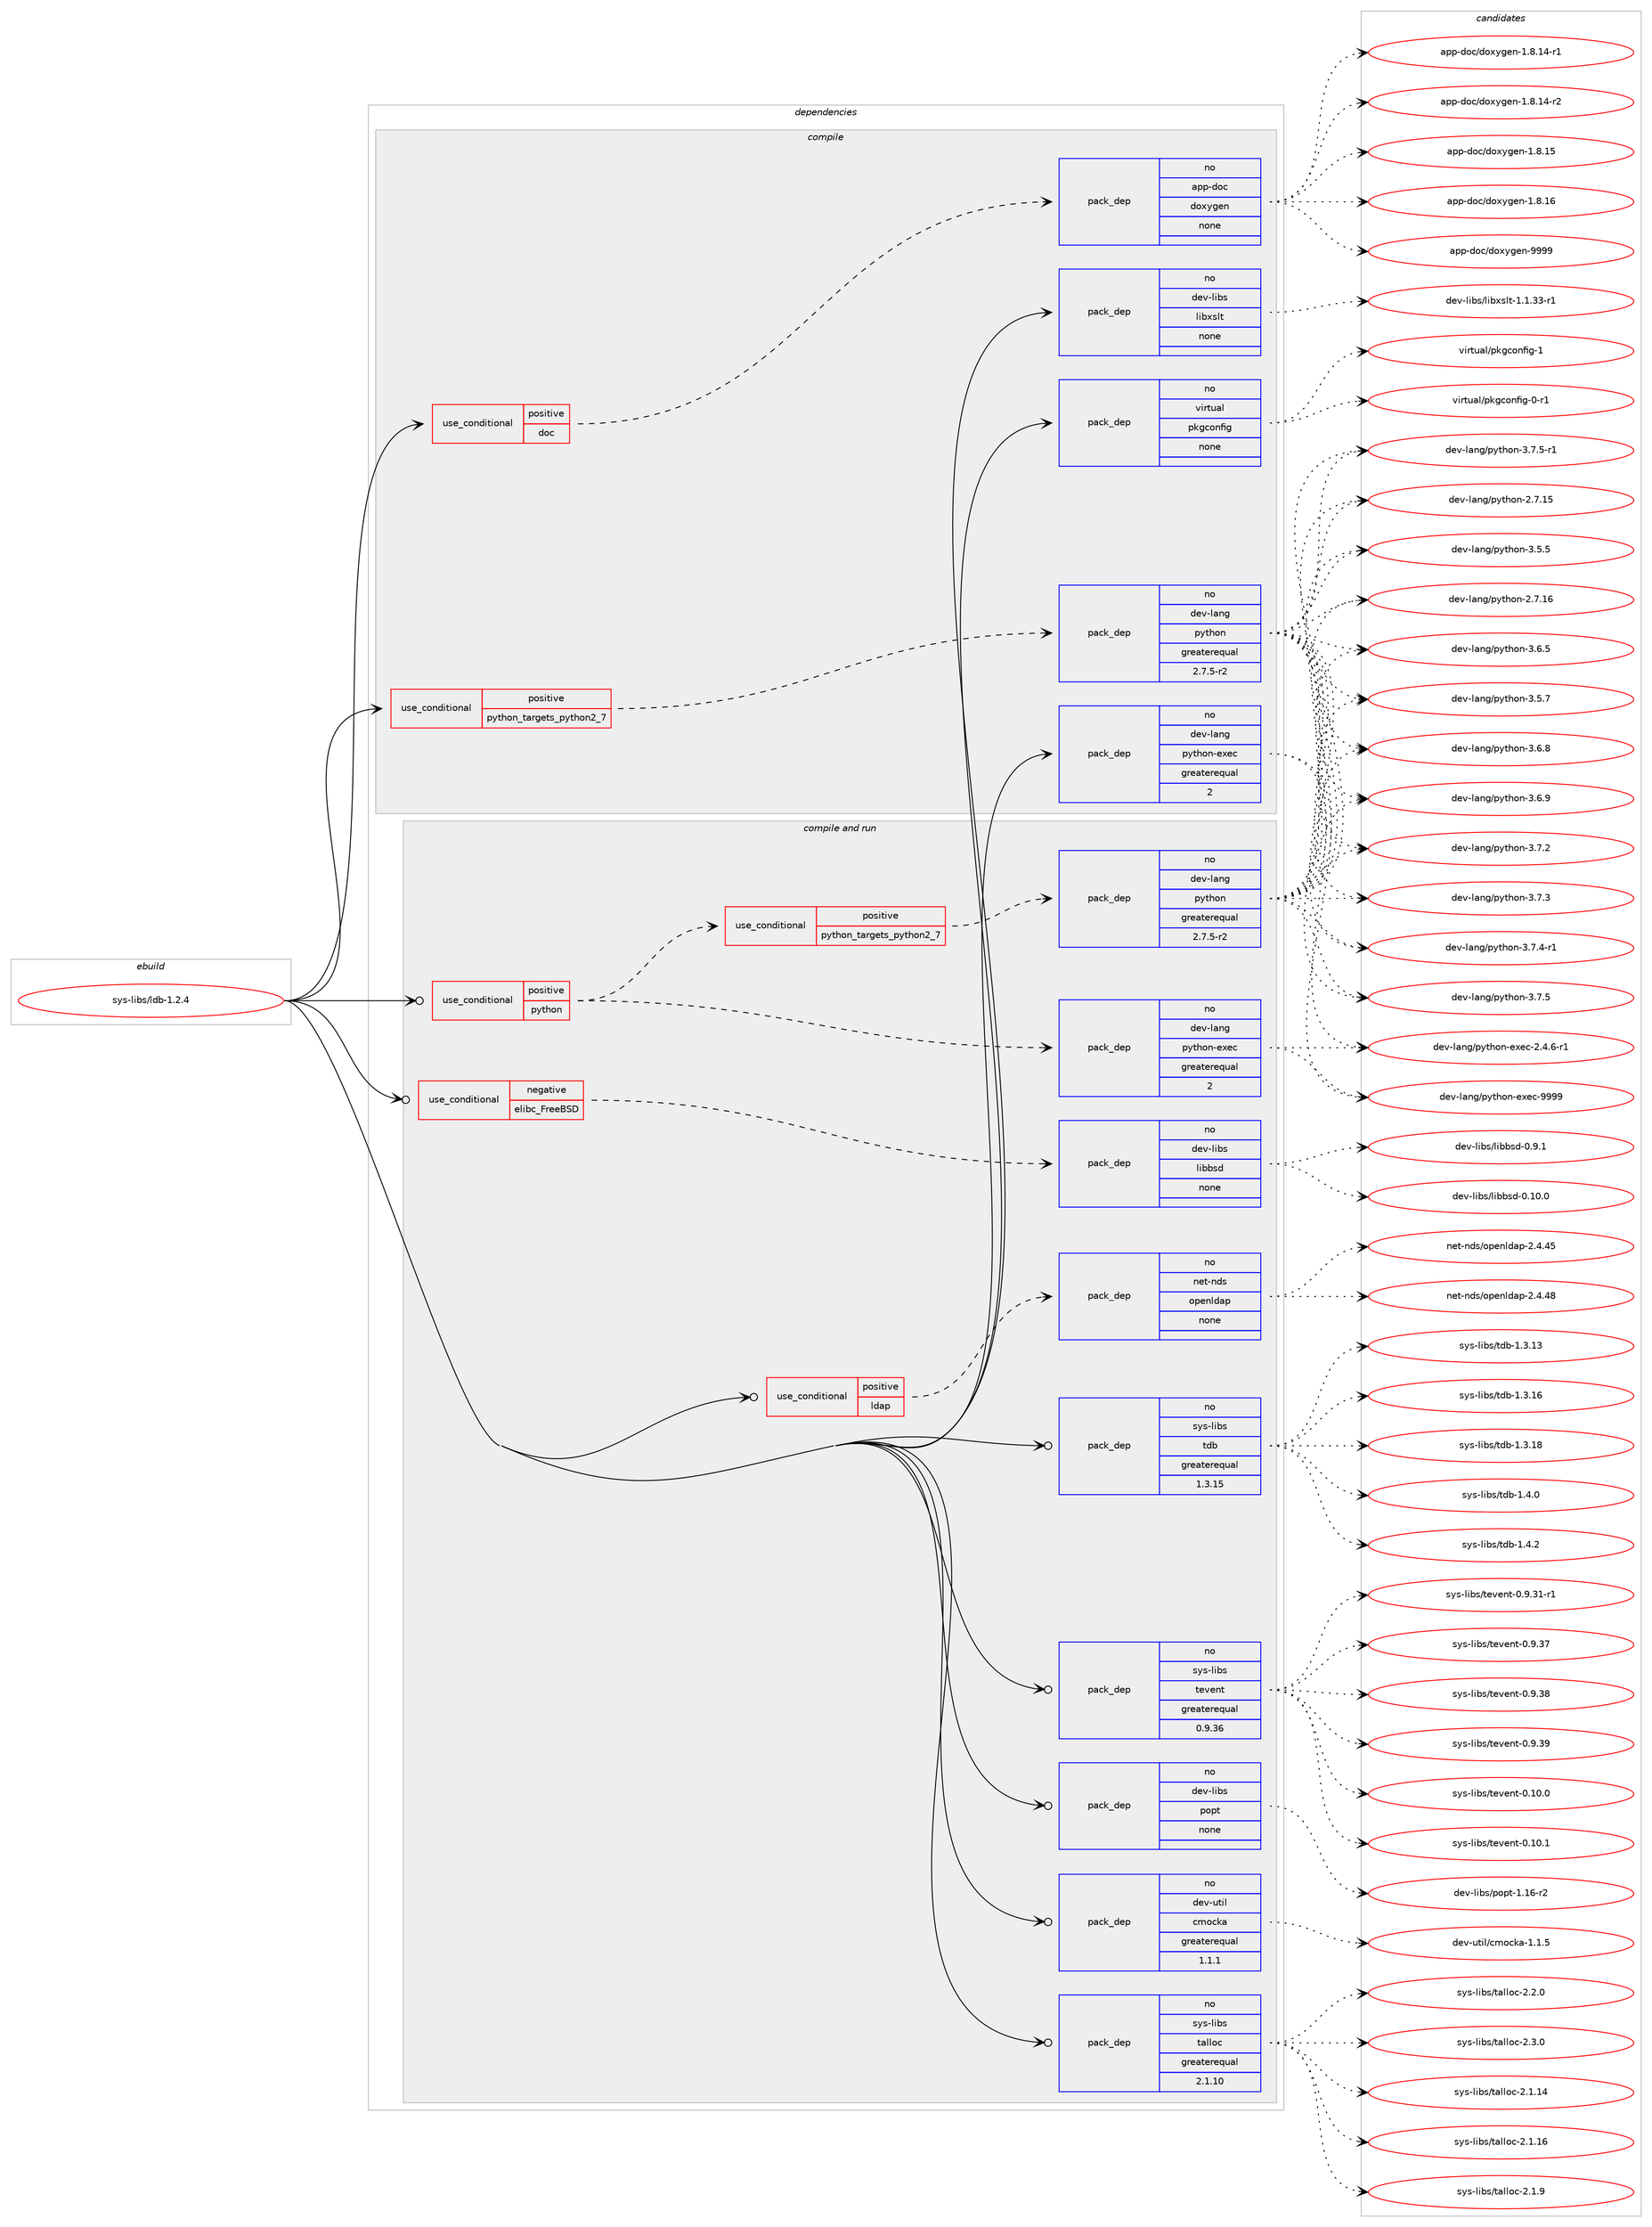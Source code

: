 digraph prolog {

# *************
# Graph options
# *************

newrank=true;
concentrate=true;
compound=true;
graph [rankdir=LR,fontname=Helvetica,fontsize=10,ranksep=1.5];#, ranksep=2.5, nodesep=0.2];
edge  [arrowhead=vee];
node  [fontname=Helvetica,fontsize=10];

# **********
# The ebuild
# **********

subgraph cluster_leftcol {
color=gray;
rank=same;
label=<<i>ebuild</i>>;
id [label="sys-libs/ldb-1.2.4", color=red, width=4, href="../sys-libs/ldb-1.2.4.svg"];
}

# ****************
# The dependencies
# ****************

subgraph cluster_midcol {
color=gray;
label=<<i>dependencies</i>>;
subgraph cluster_compile {
fillcolor="#eeeeee";
style=filled;
label=<<i>compile</i>>;
subgraph cond215516 {
dependency897166 [label=<<TABLE BORDER="0" CELLBORDER="1" CELLSPACING="0" CELLPADDING="4"><TR><TD ROWSPAN="3" CELLPADDING="10">use_conditional</TD></TR><TR><TD>positive</TD></TR><TR><TD>doc</TD></TR></TABLE>>, shape=none, color=red];
subgraph pack665898 {
dependency897167 [label=<<TABLE BORDER="0" CELLBORDER="1" CELLSPACING="0" CELLPADDING="4" WIDTH="220"><TR><TD ROWSPAN="6" CELLPADDING="30">pack_dep</TD></TR><TR><TD WIDTH="110">no</TD></TR><TR><TD>app-doc</TD></TR><TR><TD>doxygen</TD></TR><TR><TD>none</TD></TR><TR><TD></TD></TR></TABLE>>, shape=none, color=blue];
}
dependency897166:e -> dependency897167:w [weight=20,style="dashed",arrowhead="vee"];
}
id:e -> dependency897166:w [weight=20,style="solid",arrowhead="vee"];
subgraph cond215517 {
dependency897168 [label=<<TABLE BORDER="0" CELLBORDER="1" CELLSPACING="0" CELLPADDING="4"><TR><TD ROWSPAN="3" CELLPADDING="10">use_conditional</TD></TR><TR><TD>positive</TD></TR><TR><TD>python_targets_python2_7</TD></TR></TABLE>>, shape=none, color=red];
subgraph pack665899 {
dependency897169 [label=<<TABLE BORDER="0" CELLBORDER="1" CELLSPACING="0" CELLPADDING="4" WIDTH="220"><TR><TD ROWSPAN="6" CELLPADDING="30">pack_dep</TD></TR><TR><TD WIDTH="110">no</TD></TR><TR><TD>dev-lang</TD></TR><TR><TD>python</TD></TR><TR><TD>greaterequal</TD></TR><TR><TD>2.7.5-r2</TD></TR></TABLE>>, shape=none, color=blue];
}
dependency897168:e -> dependency897169:w [weight=20,style="dashed",arrowhead="vee"];
}
id:e -> dependency897168:w [weight=20,style="solid",arrowhead="vee"];
subgraph pack665900 {
dependency897170 [label=<<TABLE BORDER="0" CELLBORDER="1" CELLSPACING="0" CELLPADDING="4" WIDTH="220"><TR><TD ROWSPAN="6" CELLPADDING="30">pack_dep</TD></TR><TR><TD WIDTH="110">no</TD></TR><TR><TD>dev-lang</TD></TR><TR><TD>python-exec</TD></TR><TR><TD>greaterequal</TD></TR><TR><TD>2</TD></TR></TABLE>>, shape=none, color=blue];
}
id:e -> dependency897170:w [weight=20,style="solid",arrowhead="vee"];
subgraph pack665901 {
dependency897171 [label=<<TABLE BORDER="0" CELLBORDER="1" CELLSPACING="0" CELLPADDING="4" WIDTH="220"><TR><TD ROWSPAN="6" CELLPADDING="30">pack_dep</TD></TR><TR><TD WIDTH="110">no</TD></TR><TR><TD>dev-libs</TD></TR><TR><TD>libxslt</TD></TR><TR><TD>none</TD></TR><TR><TD></TD></TR></TABLE>>, shape=none, color=blue];
}
id:e -> dependency897171:w [weight=20,style="solid",arrowhead="vee"];
subgraph pack665902 {
dependency897172 [label=<<TABLE BORDER="0" CELLBORDER="1" CELLSPACING="0" CELLPADDING="4" WIDTH="220"><TR><TD ROWSPAN="6" CELLPADDING="30">pack_dep</TD></TR><TR><TD WIDTH="110">no</TD></TR><TR><TD>virtual</TD></TR><TR><TD>pkgconfig</TD></TR><TR><TD>none</TD></TR><TR><TD></TD></TR></TABLE>>, shape=none, color=blue];
}
id:e -> dependency897172:w [weight=20,style="solid",arrowhead="vee"];
}
subgraph cluster_compileandrun {
fillcolor="#eeeeee";
style=filled;
label=<<i>compile and run</i>>;
subgraph cond215518 {
dependency897173 [label=<<TABLE BORDER="0" CELLBORDER="1" CELLSPACING="0" CELLPADDING="4"><TR><TD ROWSPAN="3" CELLPADDING="10">use_conditional</TD></TR><TR><TD>negative</TD></TR><TR><TD>elibc_FreeBSD</TD></TR></TABLE>>, shape=none, color=red];
subgraph pack665903 {
dependency897174 [label=<<TABLE BORDER="0" CELLBORDER="1" CELLSPACING="0" CELLPADDING="4" WIDTH="220"><TR><TD ROWSPAN="6" CELLPADDING="30">pack_dep</TD></TR><TR><TD WIDTH="110">no</TD></TR><TR><TD>dev-libs</TD></TR><TR><TD>libbsd</TD></TR><TR><TD>none</TD></TR><TR><TD></TD></TR></TABLE>>, shape=none, color=blue];
}
dependency897173:e -> dependency897174:w [weight=20,style="dashed",arrowhead="vee"];
}
id:e -> dependency897173:w [weight=20,style="solid",arrowhead="odotvee"];
subgraph cond215519 {
dependency897175 [label=<<TABLE BORDER="0" CELLBORDER="1" CELLSPACING="0" CELLPADDING="4"><TR><TD ROWSPAN="3" CELLPADDING="10">use_conditional</TD></TR><TR><TD>positive</TD></TR><TR><TD>ldap</TD></TR></TABLE>>, shape=none, color=red];
subgraph pack665904 {
dependency897176 [label=<<TABLE BORDER="0" CELLBORDER="1" CELLSPACING="0" CELLPADDING="4" WIDTH="220"><TR><TD ROWSPAN="6" CELLPADDING="30">pack_dep</TD></TR><TR><TD WIDTH="110">no</TD></TR><TR><TD>net-nds</TD></TR><TR><TD>openldap</TD></TR><TR><TD>none</TD></TR><TR><TD></TD></TR></TABLE>>, shape=none, color=blue];
}
dependency897175:e -> dependency897176:w [weight=20,style="dashed",arrowhead="vee"];
}
id:e -> dependency897175:w [weight=20,style="solid",arrowhead="odotvee"];
subgraph cond215520 {
dependency897177 [label=<<TABLE BORDER="0" CELLBORDER="1" CELLSPACING="0" CELLPADDING="4"><TR><TD ROWSPAN="3" CELLPADDING="10">use_conditional</TD></TR><TR><TD>positive</TD></TR><TR><TD>python</TD></TR></TABLE>>, shape=none, color=red];
subgraph cond215521 {
dependency897178 [label=<<TABLE BORDER="0" CELLBORDER="1" CELLSPACING="0" CELLPADDING="4"><TR><TD ROWSPAN="3" CELLPADDING="10">use_conditional</TD></TR><TR><TD>positive</TD></TR><TR><TD>python_targets_python2_7</TD></TR></TABLE>>, shape=none, color=red];
subgraph pack665905 {
dependency897179 [label=<<TABLE BORDER="0" CELLBORDER="1" CELLSPACING="0" CELLPADDING="4" WIDTH="220"><TR><TD ROWSPAN="6" CELLPADDING="30">pack_dep</TD></TR><TR><TD WIDTH="110">no</TD></TR><TR><TD>dev-lang</TD></TR><TR><TD>python</TD></TR><TR><TD>greaterequal</TD></TR><TR><TD>2.7.5-r2</TD></TR></TABLE>>, shape=none, color=blue];
}
dependency897178:e -> dependency897179:w [weight=20,style="dashed",arrowhead="vee"];
}
dependency897177:e -> dependency897178:w [weight=20,style="dashed",arrowhead="vee"];
subgraph pack665906 {
dependency897180 [label=<<TABLE BORDER="0" CELLBORDER="1" CELLSPACING="0" CELLPADDING="4" WIDTH="220"><TR><TD ROWSPAN="6" CELLPADDING="30">pack_dep</TD></TR><TR><TD WIDTH="110">no</TD></TR><TR><TD>dev-lang</TD></TR><TR><TD>python-exec</TD></TR><TR><TD>greaterequal</TD></TR><TR><TD>2</TD></TR></TABLE>>, shape=none, color=blue];
}
dependency897177:e -> dependency897180:w [weight=20,style="dashed",arrowhead="vee"];
}
id:e -> dependency897177:w [weight=20,style="solid",arrowhead="odotvee"];
subgraph pack665907 {
dependency897181 [label=<<TABLE BORDER="0" CELLBORDER="1" CELLSPACING="0" CELLPADDING="4" WIDTH="220"><TR><TD ROWSPAN="6" CELLPADDING="30">pack_dep</TD></TR><TR><TD WIDTH="110">no</TD></TR><TR><TD>dev-libs</TD></TR><TR><TD>popt</TD></TR><TR><TD>none</TD></TR><TR><TD></TD></TR></TABLE>>, shape=none, color=blue];
}
id:e -> dependency897181:w [weight=20,style="solid",arrowhead="odotvee"];
subgraph pack665908 {
dependency897182 [label=<<TABLE BORDER="0" CELLBORDER="1" CELLSPACING="0" CELLPADDING="4" WIDTH="220"><TR><TD ROWSPAN="6" CELLPADDING="30">pack_dep</TD></TR><TR><TD WIDTH="110">no</TD></TR><TR><TD>dev-util</TD></TR><TR><TD>cmocka</TD></TR><TR><TD>greaterequal</TD></TR><TR><TD>1.1.1</TD></TR></TABLE>>, shape=none, color=blue];
}
id:e -> dependency897182:w [weight=20,style="solid",arrowhead="odotvee"];
subgraph pack665909 {
dependency897183 [label=<<TABLE BORDER="0" CELLBORDER="1" CELLSPACING="0" CELLPADDING="4" WIDTH="220"><TR><TD ROWSPAN="6" CELLPADDING="30">pack_dep</TD></TR><TR><TD WIDTH="110">no</TD></TR><TR><TD>sys-libs</TD></TR><TR><TD>talloc</TD></TR><TR><TD>greaterequal</TD></TR><TR><TD>2.1.10</TD></TR></TABLE>>, shape=none, color=blue];
}
id:e -> dependency897183:w [weight=20,style="solid",arrowhead="odotvee"];
subgraph pack665910 {
dependency897184 [label=<<TABLE BORDER="0" CELLBORDER="1" CELLSPACING="0" CELLPADDING="4" WIDTH="220"><TR><TD ROWSPAN="6" CELLPADDING="30">pack_dep</TD></TR><TR><TD WIDTH="110">no</TD></TR><TR><TD>sys-libs</TD></TR><TR><TD>tdb</TD></TR><TR><TD>greaterequal</TD></TR><TR><TD>1.3.15</TD></TR></TABLE>>, shape=none, color=blue];
}
id:e -> dependency897184:w [weight=20,style="solid",arrowhead="odotvee"];
subgraph pack665911 {
dependency897185 [label=<<TABLE BORDER="0" CELLBORDER="1" CELLSPACING="0" CELLPADDING="4" WIDTH="220"><TR><TD ROWSPAN="6" CELLPADDING="30">pack_dep</TD></TR><TR><TD WIDTH="110">no</TD></TR><TR><TD>sys-libs</TD></TR><TR><TD>tevent</TD></TR><TR><TD>greaterequal</TD></TR><TR><TD>0.9.36</TD></TR></TABLE>>, shape=none, color=blue];
}
id:e -> dependency897185:w [weight=20,style="solid",arrowhead="odotvee"];
}
subgraph cluster_run {
fillcolor="#eeeeee";
style=filled;
label=<<i>run</i>>;
}
}

# **************
# The candidates
# **************

subgraph cluster_choices {
rank=same;
color=gray;
label=<<i>candidates</i>>;

subgraph choice665898 {
color=black;
nodesep=1;
choice97112112451001119947100111120121103101110454946564649524511449 [label="app-doc/doxygen-1.8.14-r1", color=red, width=4,href="../app-doc/doxygen-1.8.14-r1.svg"];
choice97112112451001119947100111120121103101110454946564649524511450 [label="app-doc/doxygen-1.8.14-r2", color=red, width=4,href="../app-doc/doxygen-1.8.14-r2.svg"];
choice9711211245100111994710011112012110310111045494656464953 [label="app-doc/doxygen-1.8.15", color=red, width=4,href="../app-doc/doxygen-1.8.15.svg"];
choice9711211245100111994710011112012110310111045494656464954 [label="app-doc/doxygen-1.8.16", color=red, width=4,href="../app-doc/doxygen-1.8.16.svg"];
choice971121124510011199471001111201211031011104557575757 [label="app-doc/doxygen-9999", color=red, width=4,href="../app-doc/doxygen-9999.svg"];
dependency897167:e -> choice97112112451001119947100111120121103101110454946564649524511449:w [style=dotted,weight="100"];
dependency897167:e -> choice97112112451001119947100111120121103101110454946564649524511450:w [style=dotted,weight="100"];
dependency897167:e -> choice9711211245100111994710011112012110310111045494656464953:w [style=dotted,weight="100"];
dependency897167:e -> choice9711211245100111994710011112012110310111045494656464954:w [style=dotted,weight="100"];
dependency897167:e -> choice971121124510011199471001111201211031011104557575757:w [style=dotted,weight="100"];
}
subgraph choice665899 {
color=black;
nodesep=1;
choice10010111845108971101034711212111610411111045504655464953 [label="dev-lang/python-2.7.15", color=red, width=4,href="../dev-lang/python-2.7.15.svg"];
choice10010111845108971101034711212111610411111045504655464954 [label="dev-lang/python-2.7.16", color=red, width=4,href="../dev-lang/python-2.7.16.svg"];
choice100101118451089711010347112121116104111110455146534653 [label="dev-lang/python-3.5.5", color=red, width=4,href="../dev-lang/python-3.5.5.svg"];
choice100101118451089711010347112121116104111110455146534655 [label="dev-lang/python-3.5.7", color=red, width=4,href="../dev-lang/python-3.5.7.svg"];
choice100101118451089711010347112121116104111110455146544653 [label="dev-lang/python-3.6.5", color=red, width=4,href="../dev-lang/python-3.6.5.svg"];
choice100101118451089711010347112121116104111110455146544656 [label="dev-lang/python-3.6.8", color=red, width=4,href="../dev-lang/python-3.6.8.svg"];
choice100101118451089711010347112121116104111110455146544657 [label="dev-lang/python-3.6.9", color=red, width=4,href="../dev-lang/python-3.6.9.svg"];
choice100101118451089711010347112121116104111110455146554650 [label="dev-lang/python-3.7.2", color=red, width=4,href="../dev-lang/python-3.7.2.svg"];
choice100101118451089711010347112121116104111110455146554651 [label="dev-lang/python-3.7.3", color=red, width=4,href="../dev-lang/python-3.7.3.svg"];
choice1001011184510897110103471121211161041111104551465546524511449 [label="dev-lang/python-3.7.4-r1", color=red, width=4,href="../dev-lang/python-3.7.4-r1.svg"];
choice100101118451089711010347112121116104111110455146554653 [label="dev-lang/python-3.7.5", color=red, width=4,href="../dev-lang/python-3.7.5.svg"];
choice1001011184510897110103471121211161041111104551465546534511449 [label="dev-lang/python-3.7.5-r1", color=red, width=4,href="../dev-lang/python-3.7.5-r1.svg"];
dependency897169:e -> choice10010111845108971101034711212111610411111045504655464953:w [style=dotted,weight="100"];
dependency897169:e -> choice10010111845108971101034711212111610411111045504655464954:w [style=dotted,weight="100"];
dependency897169:e -> choice100101118451089711010347112121116104111110455146534653:w [style=dotted,weight="100"];
dependency897169:e -> choice100101118451089711010347112121116104111110455146534655:w [style=dotted,weight="100"];
dependency897169:e -> choice100101118451089711010347112121116104111110455146544653:w [style=dotted,weight="100"];
dependency897169:e -> choice100101118451089711010347112121116104111110455146544656:w [style=dotted,weight="100"];
dependency897169:e -> choice100101118451089711010347112121116104111110455146544657:w [style=dotted,weight="100"];
dependency897169:e -> choice100101118451089711010347112121116104111110455146554650:w [style=dotted,weight="100"];
dependency897169:e -> choice100101118451089711010347112121116104111110455146554651:w [style=dotted,weight="100"];
dependency897169:e -> choice1001011184510897110103471121211161041111104551465546524511449:w [style=dotted,weight="100"];
dependency897169:e -> choice100101118451089711010347112121116104111110455146554653:w [style=dotted,weight="100"];
dependency897169:e -> choice1001011184510897110103471121211161041111104551465546534511449:w [style=dotted,weight="100"];
}
subgraph choice665900 {
color=black;
nodesep=1;
choice10010111845108971101034711212111610411111045101120101994550465246544511449 [label="dev-lang/python-exec-2.4.6-r1", color=red, width=4,href="../dev-lang/python-exec-2.4.6-r1.svg"];
choice10010111845108971101034711212111610411111045101120101994557575757 [label="dev-lang/python-exec-9999", color=red, width=4,href="../dev-lang/python-exec-9999.svg"];
dependency897170:e -> choice10010111845108971101034711212111610411111045101120101994550465246544511449:w [style=dotted,weight="100"];
dependency897170:e -> choice10010111845108971101034711212111610411111045101120101994557575757:w [style=dotted,weight="100"];
}
subgraph choice665901 {
color=black;
nodesep=1;
choice10010111845108105981154710810598120115108116454946494651514511449 [label="dev-libs/libxslt-1.1.33-r1", color=red, width=4,href="../dev-libs/libxslt-1.1.33-r1.svg"];
dependency897171:e -> choice10010111845108105981154710810598120115108116454946494651514511449:w [style=dotted,weight="100"];
}
subgraph choice665902 {
color=black;
nodesep=1;
choice11810511411611797108471121071039911111010210510345484511449 [label="virtual/pkgconfig-0-r1", color=red, width=4,href="../virtual/pkgconfig-0-r1.svg"];
choice1181051141161179710847112107103991111101021051034549 [label="virtual/pkgconfig-1", color=red, width=4,href="../virtual/pkgconfig-1.svg"];
dependency897172:e -> choice11810511411611797108471121071039911111010210510345484511449:w [style=dotted,weight="100"];
dependency897172:e -> choice1181051141161179710847112107103991111101021051034549:w [style=dotted,weight="100"];
}
subgraph choice665903 {
color=black;
nodesep=1;
choice100101118451081059811547108105989811510045484649484648 [label="dev-libs/libbsd-0.10.0", color=red, width=4,href="../dev-libs/libbsd-0.10.0.svg"];
choice1001011184510810598115471081059898115100454846574649 [label="dev-libs/libbsd-0.9.1", color=red, width=4,href="../dev-libs/libbsd-0.9.1.svg"];
dependency897174:e -> choice100101118451081059811547108105989811510045484649484648:w [style=dotted,weight="100"];
dependency897174:e -> choice1001011184510810598115471081059898115100454846574649:w [style=dotted,weight="100"];
}
subgraph choice665904 {
color=black;
nodesep=1;
choice11010111645110100115471111121011101081009711245504652465253 [label="net-nds/openldap-2.4.45", color=red, width=4,href="../net-nds/openldap-2.4.45.svg"];
choice11010111645110100115471111121011101081009711245504652465256 [label="net-nds/openldap-2.4.48", color=red, width=4,href="../net-nds/openldap-2.4.48.svg"];
dependency897176:e -> choice11010111645110100115471111121011101081009711245504652465253:w [style=dotted,weight="100"];
dependency897176:e -> choice11010111645110100115471111121011101081009711245504652465256:w [style=dotted,weight="100"];
}
subgraph choice665905 {
color=black;
nodesep=1;
choice10010111845108971101034711212111610411111045504655464953 [label="dev-lang/python-2.7.15", color=red, width=4,href="../dev-lang/python-2.7.15.svg"];
choice10010111845108971101034711212111610411111045504655464954 [label="dev-lang/python-2.7.16", color=red, width=4,href="../dev-lang/python-2.7.16.svg"];
choice100101118451089711010347112121116104111110455146534653 [label="dev-lang/python-3.5.5", color=red, width=4,href="../dev-lang/python-3.5.5.svg"];
choice100101118451089711010347112121116104111110455146534655 [label="dev-lang/python-3.5.7", color=red, width=4,href="../dev-lang/python-3.5.7.svg"];
choice100101118451089711010347112121116104111110455146544653 [label="dev-lang/python-3.6.5", color=red, width=4,href="../dev-lang/python-3.6.5.svg"];
choice100101118451089711010347112121116104111110455146544656 [label="dev-lang/python-3.6.8", color=red, width=4,href="../dev-lang/python-3.6.8.svg"];
choice100101118451089711010347112121116104111110455146544657 [label="dev-lang/python-3.6.9", color=red, width=4,href="../dev-lang/python-3.6.9.svg"];
choice100101118451089711010347112121116104111110455146554650 [label="dev-lang/python-3.7.2", color=red, width=4,href="../dev-lang/python-3.7.2.svg"];
choice100101118451089711010347112121116104111110455146554651 [label="dev-lang/python-3.7.3", color=red, width=4,href="../dev-lang/python-3.7.3.svg"];
choice1001011184510897110103471121211161041111104551465546524511449 [label="dev-lang/python-3.7.4-r1", color=red, width=4,href="../dev-lang/python-3.7.4-r1.svg"];
choice100101118451089711010347112121116104111110455146554653 [label="dev-lang/python-3.7.5", color=red, width=4,href="../dev-lang/python-3.7.5.svg"];
choice1001011184510897110103471121211161041111104551465546534511449 [label="dev-lang/python-3.7.5-r1", color=red, width=4,href="../dev-lang/python-3.7.5-r1.svg"];
dependency897179:e -> choice10010111845108971101034711212111610411111045504655464953:w [style=dotted,weight="100"];
dependency897179:e -> choice10010111845108971101034711212111610411111045504655464954:w [style=dotted,weight="100"];
dependency897179:e -> choice100101118451089711010347112121116104111110455146534653:w [style=dotted,weight="100"];
dependency897179:e -> choice100101118451089711010347112121116104111110455146534655:w [style=dotted,weight="100"];
dependency897179:e -> choice100101118451089711010347112121116104111110455146544653:w [style=dotted,weight="100"];
dependency897179:e -> choice100101118451089711010347112121116104111110455146544656:w [style=dotted,weight="100"];
dependency897179:e -> choice100101118451089711010347112121116104111110455146544657:w [style=dotted,weight="100"];
dependency897179:e -> choice100101118451089711010347112121116104111110455146554650:w [style=dotted,weight="100"];
dependency897179:e -> choice100101118451089711010347112121116104111110455146554651:w [style=dotted,weight="100"];
dependency897179:e -> choice1001011184510897110103471121211161041111104551465546524511449:w [style=dotted,weight="100"];
dependency897179:e -> choice100101118451089711010347112121116104111110455146554653:w [style=dotted,weight="100"];
dependency897179:e -> choice1001011184510897110103471121211161041111104551465546534511449:w [style=dotted,weight="100"];
}
subgraph choice665906 {
color=black;
nodesep=1;
choice10010111845108971101034711212111610411111045101120101994550465246544511449 [label="dev-lang/python-exec-2.4.6-r1", color=red, width=4,href="../dev-lang/python-exec-2.4.6-r1.svg"];
choice10010111845108971101034711212111610411111045101120101994557575757 [label="dev-lang/python-exec-9999", color=red, width=4,href="../dev-lang/python-exec-9999.svg"];
dependency897180:e -> choice10010111845108971101034711212111610411111045101120101994550465246544511449:w [style=dotted,weight="100"];
dependency897180:e -> choice10010111845108971101034711212111610411111045101120101994557575757:w [style=dotted,weight="100"];
}
subgraph choice665907 {
color=black;
nodesep=1;
choice10010111845108105981154711211111211645494649544511450 [label="dev-libs/popt-1.16-r2", color=red, width=4,href="../dev-libs/popt-1.16-r2.svg"];
dependency897181:e -> choice10010111845108105981154711211111211645494649544511450:w [style=dotted,weight="100"];
}
subgraph choice665908 {
color=black;
nodesep=1;
choice1001011184511711610510847991091119910797454946494653 [label="dev-util/cmocka-1.1.5", color=red, width=4,href="../dev-util/cmocka-1.1.5.svg"];
dependency897182:e -> choice1001011184511711610510847991091119910797454946494653:w [style=dotted,weight="100"];
}
subgraph choice665909 {
color=black;
nodesep=1;
choice115121115451081059811547116971081081119945504649464952 [label="sys-libs/talloc-2.1.14", color=red, width=4,href="../sys-libs/talloc-2.1.14.svg"];
choice115121115451081059811547116971081081119945504649464954 [label="sys-libs/talloc-2.1.16", color=red, width=4,href="../sys-libs/talloc-2.1.16.svg"];
choice1151211154510810598115471169710810811199455046494657 [label="sys-libs/talloc-2.1.9", color=red, width=4,href="../sys-libs/talloc-2.1.9.svg"];
choice1151211154510810598115471169710810811199455046504648 [label="sys-libs/talloc-2.2.0", color=red, width=4,href="../sys-libs/talloc-2.2.0.svg"];
choice1151211154510810598115471169710810811199455046514648 [label="sys-libs/talloc-2.3.0", color=red, width=4,href="../sys-libs/talloc-2.3.0.svg"];
dependency897183:e -> choice115121115451081059811547116971081081119945504649464952:w [style=dotted,weight="100"];
dependency897183:e -> choice115121115451081059811547116971081081119945504649464954:w [style=dotted,weight="100"];
dependency897183:e -> choice1151211154510810598115471169710810811199455046494657:w [style=dotted,weight="100"];
dependency897183:e -> choice1151211154510810598115471169710810811199455046504648:w [style=dotted,weight="100"];
dependency897183:e -> choice1151211154510810598115471169710810811199455046514648:w [style=dotted,weight="100"];
}
subgraph choice665910 {
color=black;
nodesep=1;
choice1151211154510810598115471161009845494651464951 [label="sys-libs/tdb-1.3.13", color=red, width=4,href="../sys-libs/tdb-1.3.13.svg"];
choice1151211154510810598115471161009845494651464954 [label="sys-libs/tdb-1.3.16", color=red, width=4,href="../sys-libs/tdb-1.3.16.svg"];
choice1151211154510810598115471161009845494651464956 [label="sys-libs/tdb-1.3.18", color=red, width=4,href="../sys-libs/tdb-1.3.18.svg"];
choice11512111545108105981154711610098454946524648 [label="sys-libs/tdb-1.4.0", color=red, width=4,href="../sys-libs/tdb-1.4.0.svg"];
choice11512111545108105981154711610098454946524650 [label="sys-libs/tdb-1.4.2", color=red, width=4,href="../sys-libs/tdb-1.4.2.svg"];
dependency897184:e -> choice1151211154510810598115471161009845494651464951:w [style=dotted,weight="100"];
dependency897184:e -> choice1151211154510810598115471161009845494651464954:w [style=dotted,weight="100"];
dependency897184:e -> choice1151211154510810598115471161009845494651464956:w [style=dotted,weight="100"];
dependency897184:e -> choice11512111545108105981154711610098454946524648:w [style=dotted,weight="100"];
dependency897184:e -> choice11512111545108105981154711610098454946524650:w [style=dotted,weight="100"];
}
subgraph choice665911 {
color=black;
nodesep=1;
choice11512111545108105981154711610111810111011645484649484648 [label="sys-libs/tevent-0.10.0", color=red, width=4,href="../sys-libs/tevent-0.10.0.svg"];
choice11512111545108105981154711610111810111011645484649484649 [label="sys-libs/tevent-0.10.1", color=red, width=4,href="../sys-libs/tevent-0.10.1.svg"];
choice115121115451081059811547116101118101110116454846574651494511449 [label="sys-libs/tevent-0.9.31-r1", color=red, width=4,href="../sys-libs/tevent-0.9.31-r1.svg"];
choice11512111545108105981154711610111810111011645484657465155 [label="sys-libs/tevent-0.9.37", color=red, width=4,href="../sys-libs/tevent-0.9.37.svg"];
choice11512111545108105981154711610111810111011645484657465156 [label="sys-libs/tevent-0.9.38", color=red, width=4,href="../sys-libs/tevent-0.9.38.svg"];
choice11512111545108105981154711610111810111011645484657465157 [label="sys-libs/tevent-0.9.39", color=red, width=4,href="../sys-libs/tevent-0.9.39.svg"];
dependency897185:e -> choice11512111545108105981154711610111810111011645484649484648:w [style=dotted,weight="100"];
dependency897185:e -> choice11512111545108105981154711610111810111011645484649484649:w [style=dotted,weight="100"];
dependency897185:e -> choice115121115451081059811547116101118101110116454846574651494511449:w [style=dotted,weight="100"];
dependency897185:e -> choice11512111545108105981154711610111810111011645484657465155:w [style=dotted,weight="100"];
dependency897185:e -> choice11512111545108105981154711610111810111011645484657465156:w [style=dotted,weight="100"];
dependency897185:e -> choice11512111545108105981154711610111810111011645484657465157:w [style=dotted,weight="100"];
}
}

}
